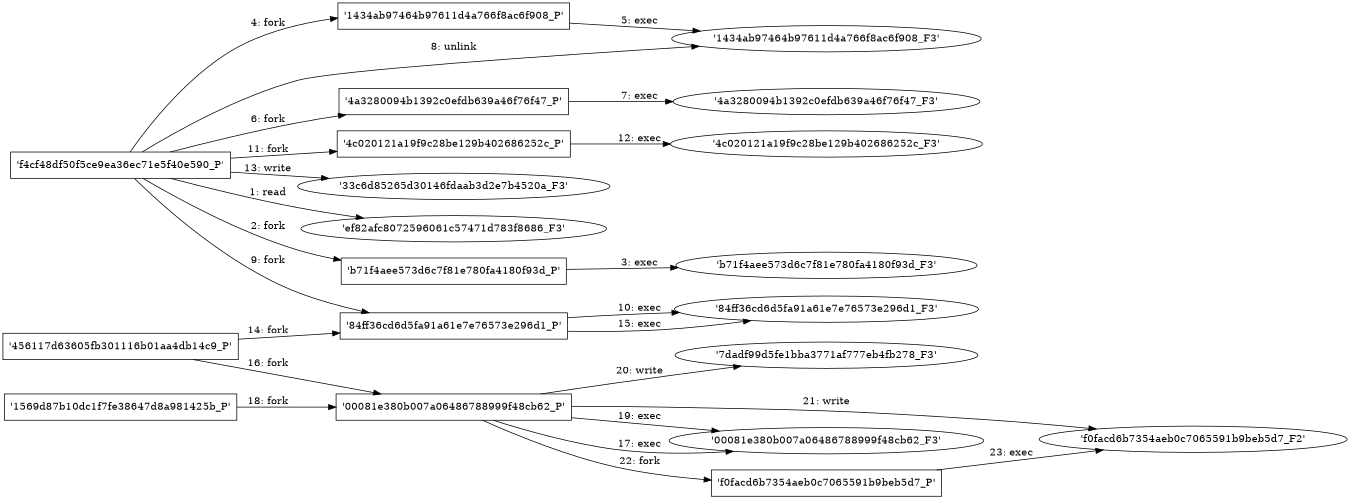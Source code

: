 digraph "D:\Learning\Paper\apt\基于CTI的攻击预警\Dataset\攻击图\ASGfromALLCTI\Threat Source newsletter (March 18, 2021).dot" {
rankdir="LR"
size="9"
fixedsize="false"
splines="true"
nodesep=0.3
ranksep=0
fontsize=10
overlap="scalexy"
engine= "neato"
	"'ef82afc8072596061c57471d783f8686_F3'" [node_type=file shape=ellipse]
	"'f4cf48df50f5ce9ea36ec71e5f40e590_P'" [node_type=Process shape=box]
	"'f4cf48df50f5ce9ea36ec71e5f40e590_P'" -> "'ef82afc8072596061c57471d783f8686_F3'" [label="1: read"]
	"'f4cf48df50f5ce9ea36ec71e5f40e590_P'" [node_type=Process shape=box]
	"'b71f4aee573d6c7f81e780fa4180f93d_P'" [node_type=Process shape=box]
	"'f4cf48df50f5ce9ea36ec71e5f40e590_P'" -> "'b71f4aee573d6c7f81e780fa4180f93d_P'" [label="2: fork"]
	"'b71f4aee573d6c7f81e780fa4180f93d_P'" [node_type=Process shape=box]
	"'b71f4aee573d6c7f81e780fa4180f93d_F3'" [node_type=File shape=ellipse]
	"'b71f4aee573d6c7f81e780fa4180f93d_P'" -> "'b71f4aee573d6c7f81e780fa4180f93d_F3'" [label="3: exec"]
	"'f4cf48df50f5ce9ea36ec71e5f40e590_P'" [node_type=Process shape=box]
	"'1434ab97464b97611d4a766f8ac6f908_P'" [node_type=Process shape=box]
	"'f4cf48df50f5ce9ea36ec71e5f40e590_P'" -> "'1434ab97464b97611d4a766f8ac6f908_P'" [label="4: fork"]
	"'1434ab97464b97611d4a766f8ac6f908_P'" [node_type=Process shape=box]
	"'1434ab97464b97611d4a766f8ac6f908_F3'" [node_type=File shape=ellipse]
	"'1434ab97464b97611d4a766f8ac6f908_P'" -> "'1434ab97464b97611d4a766f8ac6f908_F3'" [label="5: exec"]
	"'f4cf48df50f5ce9ea36ec71e5f40e590_P'" [node_type=Process shape=box]
	"'4a3280094b1392c0efdb639a46f76f47_P'" [node_type=Process shape=box]
	"'f4cf48df50f5ce9ea36ec71e5f40e590_P'" -> "'4a3280094b1392c0efdb639a46f76f47_P'" [label="6: fork"]
	"'4a3280094b1392c0efdb639a46f76f47_P'" [node_type=Process shape=box]
	"'4a3280094b1392c0efdb639a46f76f47_F3'" [node_type=File shape=ellipse]
	"'4a3280094b1392c0efdb639a46f76f47_P'" -> "'4a3280094b1392c0efdb639a46f76f47_F3'" [label="7: exec"]
	"'1434ab97464b97611d4a766f8ac6f908_F3'" [node_type=file shape=ellipse]
	"'f4cf48df50f5ce9ea36ec71e5f40e590_P'" [node_type=Process shape=box]
	"'f4cf48df50f5ce9ea36ec71e5f40e590_P'" -> "'1434ab97464b97611d4a766f8ac6f908_F3'" [label="8: unlink"]
	"'f4cf48df50f5ce9ea36ec71e5f40e590_P'" [node_type=Process shape=box]
	"'84ff36cd6d5fa91a61e7e76573e296d1_P'" [node_type=Process shape=box]
	"'f4cf48df50f5ce9ea36ec71e5f40e590_P'" -> "'84ff36cd6d5fa91a61e7e76573e296d1_P'" [label="9: fork"]
	"'84ff36cd6d5fa91a61e7e76573e296d1_P'" [node_type=Process shape=box]
	"'84ff36cd6d5fa91a61e7e76573e296d1_F3'" [node_type=File shape=ellipse]
	"'84ff36cd6d5fa91a61e7e76573e296d1_P'" -> "'84ff36cd6d5fa91a61e7e76573e296d1_F3'" [label="10: exec"]
	"'f4cf48df50f5ce9ea36ec71e5f40e590_P'" [node_type=Process shape=box]
	"'4c020121a19f9c28be129b402686252c_P'" [node_type=Process shape=box]
	"'f4cf48df50f5ce9ea36ec71e5f40e590_P'" -> "'4c020121a19f9c28be129b402686252c_P'" [label="11: fork"]
	"'4c020121a19f9c28be129b402686252c_P'" [node_type=Process shape=box]
	"'4c020121a19f9c28be129b402686252c_F3'" [node_type=File shape=ellipse]
	"'4c020121a19f9c28be129b402686252c_P'" -> "'4c020121a19f9c28be129b402686252c_F3'" [label="12: exec"]
	"'33c6d85265d30146fdaab3d2e7b4520a_F3'" [node_type=file shape=ellipse]
	"'f4cf48df50f5ce9ea36ec71e5f40e590_P'" [node_type=Process shape=box]
	"'f4cf48df50f5ce9ea36ec71e5f40e590_P'" -> "'33c6d85265d30146fdaab3d2e7b4520a_F3'" [label="13: write"]
	"'456117d63605fb301116b01aa4db14c9_P'" [node_type=Process shape=box]
	"'84ff36cd6d5fa91a61e7e76573e296d1_P'" [node_type=Process shape=box]
	"'456117d63605fb301116b01aa4db14c9_P'" -> "'84ff36cd6d5fa91a61e7e76573e296d1_P'" [label="14: fork"]
	"'84ff36cd6d5fa91a61e7e76573e296d1_P'" [node_type=Process shape=box]
	"'84ff36cd6d5fa91a61e7e76573e296d1_F3'" [node_type=File shape=ellipse]
	"'84ff36cd6d5fa91a61e7e76573e296d1_P'" -> "'84ff36cd6d5fa91a61e7e76573e296d1_F3'" [label="15: exec"]
	"'456117d63605fb301116b01aa4db14c9_P'" [node_type=Process shape=box]
	"'00081e380b007a06486788999f48cb62_P'" [node_type=Process shape=box]
	"'456117d63605fb301116b01aa4db14c9_P'" -> "'00081e380b007a06486788999f48cb62_P'" [label="16: fork"]
	"'00081e380b007a06486788999f48cb62_P'" [node_type=Process shape=box]
	"'00081e380b007a06486788999f48cb62_F3'" [node_type=File shape=ellipse]
	"'00081e380b007a06486788999f48cb62_P'" -> "'00081e380b007a06486788999f48cb62_F3'" [label="17: exec"]
	"'1569d87b10dc1f7fe38647d8a981425b_P'" [node_type=Process shape=box]
	"'00081e380b007a06486788999f48cb62_P'" [node_type=Process shape=box]
	"'1569d87b10dc1f7fe38647d8a981425b_P'" -> "'00081e380b007a06486788999f48cb62_P'" [label="18: fork"]
	"'00081e380b007a06486788999f48cb62_P'" [node_type=Process shape=box]
	"'00081e380b007a06486788999f48cb62_F3'" [node_type=File shape=ellipse]
	"'00081e380b007a06486788999f48cb62_P'" -> "'00081e380b007a06486788999f48cb62_F3'" [label="19: exec"]
	"'7dadf99d5fe1bba3771af777eb4fb278_F3'" [node_type=file shape=ellipse]
	"'00081e380b007a06486788999f48cb62_P'" [node_type=Process shape=box]
	"'00081e380b007a06486788999f48cb62_P'" -> "'7dadf99d5fe1bba3771af777eb4fb278_F3'" [label="20: write"]
	"'f0facd6b7354aeb0c7065591b9beb5d7_F2'" [node_type=file shape=ellipse]
	"'00081e380b007a06486788999f48cb62_P'" [node_type=Process shape=box]
	"'00081e380b007a06486788999f48cb62_P'" -> "'f0facd6b7354aeb0c7065591b9beb5d7_F2'" [label="21: write"]
	"'00081e380b007a06486788999f48cb62_P'" [node_type=Process shape=box]
	"'f0facd6b7354aeb0c7065591b9beb5d7_P'" [node_type=Process shape=box]
	"'00081e380b007a06486788999f48cb62_P'" -> "'f0facd6b7354aeb0c7065591b9beb5d7_P'" [label="22: fork"]
	"'f0facd6b7354aeb0c7065591b9beb5d7_P'" [node_type=Process shape=box]
	"'f0facd6b7354aeb0c7065591b9beb5d7_F2'" [node_type=File shape=ellipse]
	"'f0facd6b7354aeb0c7065591b9beb5d7_P'" -> "'f0facd6b7354aeb0c7065591b9beb5d7_F2'" [label="23: exec"]
}
